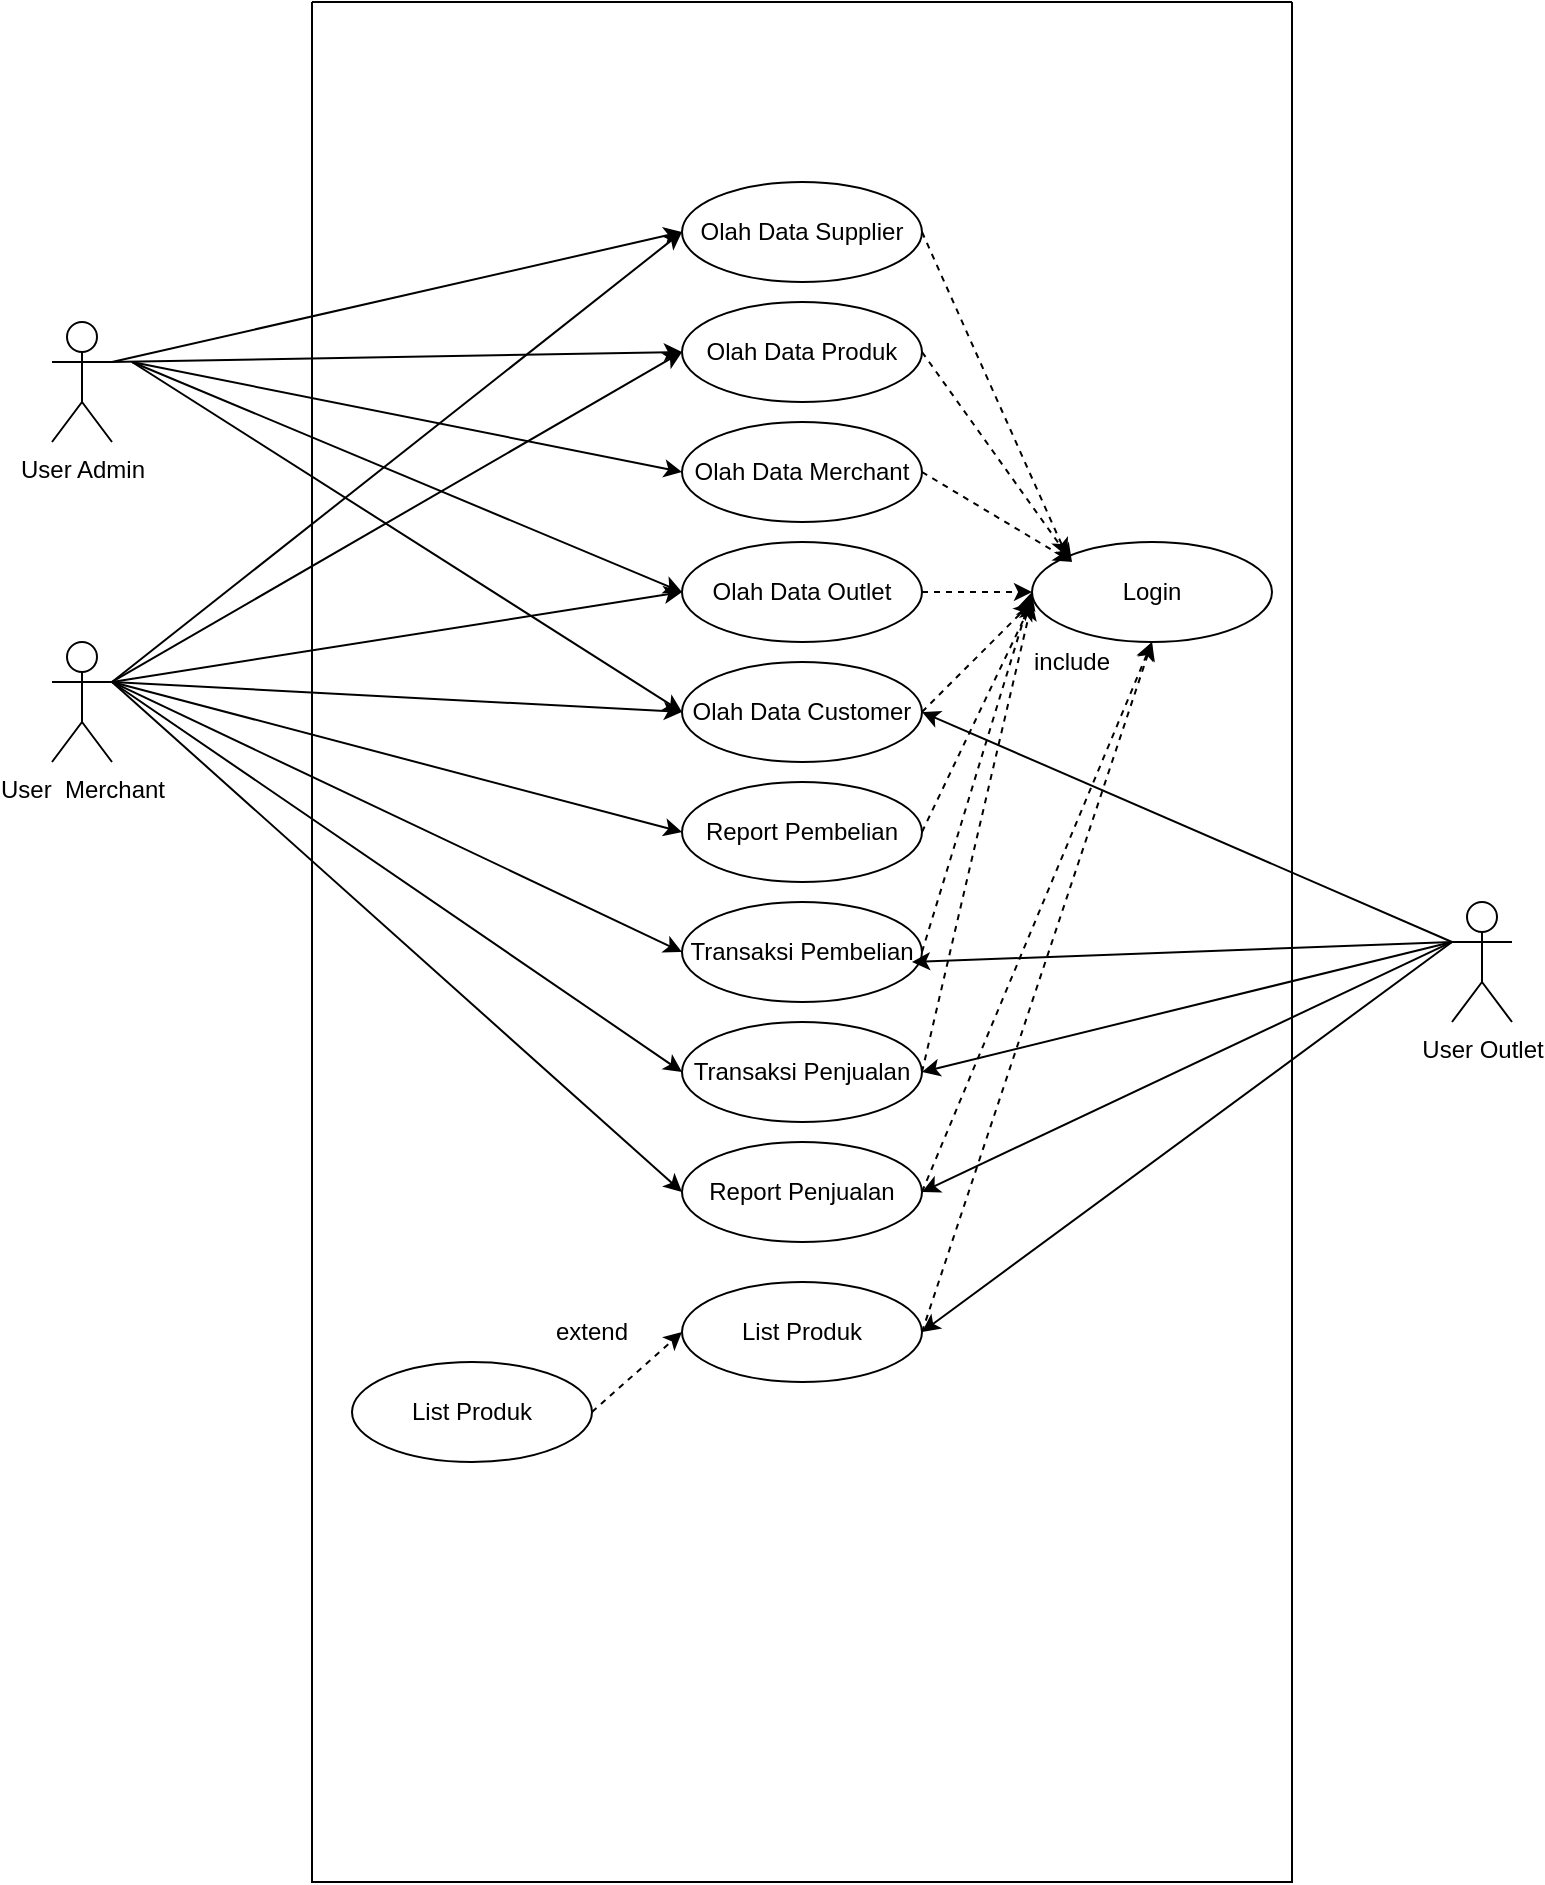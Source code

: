 <mxfile version="15.3.8" type="github">
  <diagram id="QfopO4gX7UbSlNm4MT2A" name="Page-1">
    <mxGraphModel dx="1038" dy="579" grid="1" gridSize="10" guides="1" tooltips="1" connect="1" arrows="1" fold="1" page="1" pageScale="1" pageWidth="850" pageHeight="1100" math="0" shadow="0">
      <root>
        <mxCell id="0" />
        <mxCell id="1" parent="0" />
        <mxCell id="AEVoycykXjOXG9yBRWcZ-2" value="" style="swimlane;startSize=0;" vertex="1" parent="1">
          <mxGeometry x="190" y="50" width="490" height="940" as="geometry" />
        </mxCell>
        <mxCell id="AEVoycykXjOXG9yBRWcZ-4" value="Login" style="ellipse;whiteSpace=wrap;html=1;" vertex="1" parent="AEVoycykXjOXG9yBRWcZ-2">
          <mxGeometry x="360" y="270" width="120" height="50" as="geometry" />
        </mxCell>
        <mxCell id="AEVoycykXjOXG9yBRWcZ-5" value="Olah Data Supplier" style="ellipse;whiteSpace=wrap;html=1;" vertex="1" parent="AEVoycykXjOXG9yBRWcZ-2">
          <mxGeometry x="185" y="90" width="120" height="50" as="geometry" />
        </mxCell>
        <mxCell id="AEVoycykXjOXG9yBRWcZ-6" value="Olah Data Produk" style="ellipse;whiteSpace=wrap;html=1;" vertex="1" parent="AEVoycykXjOXG9yBRWcZ-2">
          <mxGeometry x="185" y="150" width="120" height="50" as="geometry" />
        </mxCell>
        <mxCell id="AEVoycykXjOXG9yBRWcZ-7" value="Olah Data Merchant" style="ellipse;whiteSpace=wrap;html=1;" vertex="1" parent="AEVoycykXjOXG9yBRWcZ-2">
          <mxGeometry x="185" y="210" width="120" height="50" as="geometry" />
        </mxCell>
        <mxCell id="AEVoycykXjOXG9yBRWcZ-8" value="Olah Data Outlet&lt;span style=&quot;color: rgba(0 , 0 , 0 , 0) ; font-family: monospace ; font-size: 0px&quot;&gt;%3CmxGraphModel%3E%3Croot%3E%3CmxCell%20id%3D%220%22%2F%3E%3CmxCell%20id%3D%221%22%20parent%3D%220%22%2F%3E%3CmxCell%20id%3D%222%22%20value%3D%22Olah%20Data%20Merchant%22%20style%3D%22ellipse%3BwhiteSpace%3Dwrap%3Bhtml%3D1%3B%22%20vertex%3D%221%22%20parent%3D%221%22%3E%3CmxGeometry%20x%3D%22375%22%20y%3D%22260%22%20width%3D%22120%22%20height%3D%2250%22%20as%3D%22geometry%22%2F%3E%3C%2FmxCell%3E%3C%2Froot%3E%3C%2FmxGraphModel%3E&lt;/span&gt;" style="ellipse;whiteSpace=wrap;html=1;" vertex="1" parent="AEVoycykXjOXG9yBRWcZ-2">
          <mxGeometry x="185" y="270" width="120" height="50" as="geometry" />
        </mxCell>
        <mxCell id="AEVoycykXjOXG9yBRWcZ-9" value="Olah Data Customer&lt;span style=&quot;color: rgba(0 , 0 , 0 , 0) ; font-family: monospace ; font-size: 0px&quot;&gt;%3CmxGraphModel%3E%3Croot%3E%3CmxCell%20id%3D%220%22%2F%3E%3CmxCell%20id%3D%221%22%20parent%3D%220%22%2F%3E%3CmxCell%20id%3D%222%22%20value%3D%22Olah%20Data%20Merchant%22%20style%3D%22ellipse%3BwhiteSpace%3Dwrap%3Bhtml%3D1%3B%22%20vertex%3D%221%22%20parent%3D%221%22%3E%3CmxGeometry%20x%3D%22375%22%20y%3D%22260%22%20width%3D%22120%22%20height%3D%2250%22%20as%3D%22geometry%22%2F%3E%3C%2FmxCell%3E%3C%2Froot%3E%3C%2FmxGraphModel%3E&lt;/span&gt;" style="ellipse;whiteSpace=wrap;html=1;" vertex="1" parent="AEVoycykXjOXG9yBRWcZ-2">
          <mxGeometry x="185" y="330" width="120" height="50" as="geometry" />
        </mxCell>
        <mxCell id="AEVoycykXjOXG9yBRWcZ-10" value="Report Pembelian" style="ellipse;whiteSpace=wrap;html=1;" vertex="1" parent="AEVoycykXjOXG9yBRWcZ-2">
          <mxGeometry x="185" y="390" width="120" height="50" as="geometry" />
        </mxCell>
        <mxCell id="AEVoycykXjOXG9yBRWcZ-11" value="Transaksi Pembelian" style="ellipse;whiteSpace=wrap;html=1;" vertex="1" parent="AEVoycykXjOXG9yBRWcZ-2">
          <mxGeometry x="185" y="450" width="120" height="50" as="geometry" />
        </mxCell>
        <mxCell id="AEVoycykXjOXG9yBRWcZ-12" value="Transaksi Penjualan&lt;span style=&quot;color: rgba(0 , 0 , 0 , 0) ; font-family: monospace ; font-size: 0px&quot;&gt;%3CmxGraphModel%3E%3Croot%3E%3CmxCell%20id%3D%220%22%2F%3E%3CmxCell%20id%3D%221%22%20parent%3D%220%22%2F%3E%3CmxCell%20id%3D%222%22%20value%3D%22Transaksi%20Pembelian%22%20style%3D%22ellipse%3BwhiteSpace%3Dwrap%3Bhtml%3D1%3B%22%20vertex%3D%221%22%20parent%3D%221%22%3E%3CmxGeometry%20x%3D%22375%22%20y%3D%22500%22%20width%3D%22120%22%20height%3D%2250%22%20as%3D%22geometry%22%2F%3E%3C%2FmxCell%3E%3C%2Froot%3E%3C%2FmxGraphModel%3E&lt;/span&gt;" style="ellipse;whiteSpace=wrap;html=1;" vertex="1" parent="AEVoycykXjOXG9yBRWcZ-2">
          <mxGeometry x="185" y="510" width="120" height="50" as="geometry" />
        </mxCell>
        <mxCell id="AEVoycykXjOXG9yBRWcZ-13" value="Report Penjualan&lt;span style=&quot;color: rgba(0 , 0 , 0 , 0) ; font-family: monospace ; font-size: 0px&quot;&gt;%3CmxGraphModel%3E%3Croot%3E%3CmxCell%20id%3D%220%22%2F%3E%3CmxCell%20id%3D%221%22%20parent%3D%220%22%2F%3E%3CmxCell%20id%3D%222%22%20value%3D%22Transaksi%20Pembelian%22%20style%3D%22ellipse%3BwhiteSpace%3Dwrap%3Bhtml%3D1%3B%22%20vertex%3D%221%22%20parent%3D%221%22%3E%3CmxGeometry%20x%3D%22375%22%20y%3D%22500%22%20width%3D%22120%22%20height%3D%2250%22%20as%3D%22geometry%22%2F%3E%3C%2FmxCell%3E%3C%2Froot%3E%3C%2FmxGraphModel%3E&lt;/span&gt;" style="ellipse;whiteSpace=wrap;html=1;" vertex="1" parent="AEVoycykXjOXG9yBRWcZ-2">
          <mxGeometry x="185" y="570" width="120" height="50" as="geometry" />
        </mxCell>
        <mxCell id="AEVoycykXjOXG9yBRWcZ-16" value="List Produk" style="ellipse;whiteSpace=wrap;html=1;" vertex="1" parent="AEVoycykXjOXG9yBRWcZ-2">
          <mxGeometry x="185" y="640" width="120" height="50" as="geometry" />
        </mxCell>
        <mxCell id="AEVoycykXjOXG9yBRWcZ-33" value="List Produk" style="ellipse;whiteSpace=wrap;html=1;" vertex="1" parent="AEVoycykXjOXG9yBRWcZ-2">
          <mxGeometry x="20" y="680" width="120" height="50" as="geometry" />
        </mxCell>
        <mxCell id="AEVoycykXjOXG9yBRWcZ-35" value="" style="endArrow=classic;html=1;exitX=1;exitY=0.5;exitDx=0;exitDy=0;dashed=1;entryX=0;entryY=0.5;entryDx=0;entryDy=0;" edge="1" parent="AEVoycykXjOXG9yBRWcZ-2" source="AEVoycykXjOXG9yBRWcZ-33" target="AEVoycykXjOXG9yBRWcZ-16">
          <mxGeometry width="50" height="50" relative="1" as="geometry">
            <mxPoint x="260" y="420" as="sourcePoint" />
            <mxPoint x="310" y="370" as="targetPoint" />
          </mxGeometry>
        </mxCell>
        <mxCell id="AEVoycykXjOXG9yBRWcZ-36" value="extend" style="text;html=1;strokeColor=none;fillColor=none;align=center;verticalAlign=middle;whiteSpace=wrap;rounded=0;" vertex="1" parent="AEVoycykXjOXG9yBRWcZ-2">
          <mxGeometry x="120" y="655" width="40" height="20" as="geometry" />
        </mxCell>
        <mxCell id="AEVoycykXjOXG9yBRWcZ-39" value="" style="endArrow=classic;html=1;dashed=1;exitX=1;exitY=0.5;exitDx=0;exitDy=0;entryX=0;entryY=0;entryDx=0;entryDy=0;" edge="1" parent="AEVoycykXjOXG9yBRWcZ-2" source="AEVoycykXjOXG9yBRWcZ-5" target="AEVoycykXjOXG9yBRWcZ-4">
          <mxGeometry width="50" height="50" relative="1" as="geometry">
            <mxPoint x="260" y="420" as="sourcePoint" />
            <mxPoint x="360" y="240" as="targetPoint" />
          </mxGeometry>
        </mxCell>
        <mxCell id="AEVoycykXjOXG9yBRWcZ-40" value="" style="endArrow=classic;html=1;dashed=1;exitX=1;exitY=0.5;exitDx=0;exitDy=0;" edge="1" parent="AEVoycykXjOXG9yBRWcZ-2" source="AEVoycykXjOXG9yBRWcZ-6">
          <mxGeometry width="50" height="50" relative="1" as="geometry">
            <mxPoint x="315" y="180" as="sourcePoint" />
            <mxPoint x="380" y="280" as="targetPoint" />
          </mxGeometry>
        </mxCell>
        <mxCell id="AEVoycykXjOXG9yBRWcZ-45" value="" style="endArrow=classic;html=1;dashed=1;exitX=1;exitY=0.5;exitDx=0;exitDy=0;entryX=0;entryY=0.5;entryDx=0;entryDy=0;" edge="1" parent="AEVoycykXjOXG9yBRWcZ-2" source="AEVoycykXjOXG9yBRWcZ-11" target="AEVoycykXjOXG9yBRWcZ-4">
          <mxGeometry width="50" height="50" relative="1" as="geometry">
            <mxPoint x="315" y="425" as="sourcePoint" />
            <mxPoint x="380" y="320" as="targetPoint" />
          </mxGeometry>
        </mxCell>
        <mxCell id="AEVoycykXjOXG9yBRWcZ-47" value="" style="endArrow=classic;html=1;dashed=1;exitX=1;exitY=0.5;exitDx=0;exitDy=0;entryX=0.5;entryY=1;entryDx=0;entryDy=0;" edge="1" parent="AEVoycykXjOXG9yBRWcZ-2" source="AEVoycykXjOXG9yBRWcZ-13" target="AEVoycykXjOXG9yBRWcZ-4">
          <mxGeometry width="50" height="50" relative="1" as="geometry">
            <mxPoint x="315" y="545" as="sourcePoint" />
            <mxPoint x="370" y="310" as="targetPoint" />
          </mxGeometry>
        </mxCell>
        <mxCell id="AEVoycykXjOXG9yBRWcZ-49" value="include" style="text;html=1;strokeColor=none;fillColor=none;align=center;verticalAlign=middle;whiteSpace=wrap;rounded=0;" vertex="1" parent="AEVoycykXjOXG9yBRWcZ-2">
          <mxGeometry x="360" y="320" width="40" height="20" as="geometry" />
        </mxCell>
        <mxCell id="AEVoycykXjOXG9yBRWcZ-3" value="User Admin&lt;br&gt;" style="shape=umlActor;verticalLabelPosition=bottom;verticalAlign=top;html=1;outlineConnect=0;" vertex="1" parent="1">
          <mxGeometry x="60" y="210" width="30" height="60" as="geometry" />
        </mxCell>
        <mxCell id="AEVoycykXjOXG9yBRWcZ-14" value="User Outlet&lt;br&gt;" style="shape=umlActor;verticalLabelPosition=bottom;verticalAlign=top;html=1;outlineConnect=0;" vertex="1" parent="1">
          <mxGeometry x="760" y="500" width="30" height="60" as="geometry" />
        </mxCell>
        <mxCell id="AEVoycykXjOXG9yBRWcZ-17" value="User&amp;nbsp; Merchant&lt;br&gt;" style="shape=umlActor;verticalLabelPosition=bottom;verticalAlign=top;html=1;outlineConnect=0;" vertex="1" parent="1">
          <mxGeometry x="60" y="370" width="30" height="60" as="geometry" />
        </mxCell>
        <mxCell id="AEVoycykXjOXG9yBRWcZ-19" value="" style="endArrow=classic;html=1;entryX=0;entryY=0.5;entryDx=0;entryDy=0;" edge="1" parent="1" target="AEVoycykXjOXG9yBRWcZ-5">
          <mxGeometry width="50" height="50" relative="1" as="geometry">
            <mxPoint x="90" y="230" as="sourcePoint" />
            <mxPoint x="385" y="115" as="targetPoint" />
          </mxGeometry>
        </mxCell>
        <mxCell id="AEVoycykXjOXG9yBRWcZ-20" value="" style="endArrow=classic;html=1;entryX=0;entryY=0.5;entryDx=0;entryDy=0;exitX=1;exitY=0.333;exitDx=0;exitDy=0;exitPerimeter=0;" edge="1" parent="1" source="AEVoycykXjOXG9yBRWcZ-3" target="AEVoycykXjOXG9yBRWcZ-6">
          <mxGeometry width="50" height="50" relative="1" as="geometry">
            <mxPoint x="100" y="240" as="sourcePoint" />
            <mxPoint x="385" y="175" as="targetPoint" />
          </mxGeometry>
        </mxCell>
        <mxCell id="AEVoycykXjOXG9yBRWcZ-21" value="" style="endArrow=classic;html=1;entryX=0;entryY=0.5;entryDx=0;entryDy=0;" edge="1" parent="1" target="AEVoycykXjOXG9yBRWcZ-7">
          <mxGeometry width="50" height="50" relative="1" as="geometry">
            <mxPoint x="100" y="230" as="sourcePoint" />
            <mxPoint x="385" y="235" as="targetPoint" />
          </mxGeometry>
        </mxCell>
        <mxCell id="AEVoycykXjOXG9yBRWcZ-22" value="" style="endArrow=classic;html=1;entryX=0;entryY=0.5;entryDx=0;entryDy=0;" edge="1" parent="1" target="AEVoycykXjOXG9yBRWcZ-8">
          <mxGeometry width="50" height="50" relative="1" as="geometry">
            <mxPoint x="100" y="230" as="sourcePoint" />
            <mxPoint x="385" y="295" as="targetPoint" />
          </mxGeometry>
        </mxCell>
        <mxCell id="AEVoycykXjOXG9yBRWcZ-23" value="" style="endArrow=classic;html=1;entryX=0;entryY=0.5;entryDx=0;entryDy=0;" edge="1" parent="1" target="AEVoycykXjOXG9yBRWcZ-9">
          <mxGeometry width="50" height="50" relative="1" as="geometry">
            <mxPoint x="100" y="230" as="sourcePoint" />
            <mxPoint x="385" y="355" as="targetPoint" />
          </mxGeometry>
        </mxCell>
        <mxCell id="AEVoycykXjOXG9yBRWcZ-24" value="" style="endArrow=classic;html=1;entryX=0;entryY=0.5;entryDx=0;entryDy=0;exitX=1;exitY=0.333;exitDx=0;exitDy=0;exitPerimeter=0;" edge="1" parent="1" source="AEVoycykXjOXG9yBRWcZ-17" target="AEVoycykXjOXG9yBRWcZ-11">
          <mxGeometry width="50" height="50" relative="1" as="geometry">
            <mxPoint x="110" y="240" as="sourcePoint" />
            <mxPoint x="385" y="415" as="targetPoint" />
          </mxGeometry>
        </mxCell>
        <mxCell id="AEVoycykXjOXG9yBRWcZ-25" value="" style="endArrow=classic;html=1;entryX=0;entryY=0.5;entryDx=0;entryDy=0;" edge="1" parent="1" target="AEVoycykXjOXG9yBRWcZ-12">
          <mxGeometry width="50" height="50" relative="1" as="geometry">
            <mxPoint x="90" y="390" as="sourcePoint" />
            <mxPoint x="385" y="535" as="targetPoint" />
          </mxGeometry>
        </mxCell>
        <mxCell id="AEVoycykXjOXG9yBRWcZ-27" value="" style="endArrow=classic;html=1;entryX=0;entryY=0.5;entryDx=0;entryDy=0;exitX=1;exitY=0.333;exitDx=0;exitDy=0;exitPerimeter=0;" edge="1" parent="1" source="AEVoycykXjOXG9yBRWcZ-17" target="AEVoycykXjOXG9yBRWcZ-13">
          <mxGeometry width="50" height="50" relative="1" as="geometry">
            <mxPoint x="100" y="400" as="sourcePoint" />
            <mxPoint x="385" y="595" as="targetPoint" />
          </mxGeometry>
        </mxCell>
        <mxCell id="AEVoycykXjOXG9yBRWcZ-28" value="" style="endArrow=classic;html=1;exitX=0;exitY=0.333;exitDx=0;exitDy=0;exitPerimeter=0;" edge="1" parent="1" source="AEVoycykXjOXG9yBRWcZ-14">
          <mxGeometry width="50" height="50" relative="1" as="geometry">
            <mxPoint x="100" y="400" as="sourcePoint" />
            <mxPoint x="490" y="530" as="targetPoint" />
          </mxGeometry>
        </mxCell>
        <mxCell id="AEVoycykXjOXG9yBRWcZ-29" value="" style="endArrow=classic;html=1;entryX=1;entryY=0.5;entryDx=0;entryDy=0;exitX=0;exitY=0.333;exitDx=0;exitDy=0;exitPerimeter=0;" edge="1" parent="1" source="AEVoycykXjOXG9yBRWcZ-14" target="AEVoycykXjOXG9yBRWcZ-12">
          <mxGeometry width="50" height="50" relative="1" as="geometry">
            <mxPoint x="760" y="250" as="sourcePoint" />
            <mxPoint x="500" y="540" as="targetPoint" />
          </mxGeometry>
        </mxCell>
        <mxCell id="AEVoycykXjOXG9yBRWcZ-30" value="" style="endArrow=classic;html=1;entryX=1;entryY=0.5;entryDx=0;entryDy=0;exitX=0;exitY=0.333;exitDx=0;exitDy=0;exitPerimeter=0;" edge="1" parent="1" source="AEVoycykXjOXG9yBRWcZ-14" target="AEVoycykXjOXG9yBRWcZ-13">
          <mxGeometry width="50" height="50" relative="1" as="geometry">
            <mxPoint x="760" y="250" as="sourcePoint" />
            <mxPoint x="505" y="595" as="targetPoint" />
          </mxGeometry>
        </mxCell>
        <mxCell id="AEVoycykXjOXG9yBRWcZ-31" value="" style="endArrow=classic;html=1;entryX=0;entryY=0.5;entryDx=0;entryDy=0;exitX=1;exitY=0.333;exitDx=0;exitDy=0;exitPerimeter=0;" edge="1" parent="1" source="AEVoycykXjOXG9yBRWcZ-17" target="AEVoycykXjOXG9yBRWcZ-10">
          <mxGeometry width="50" height="50" relative="1" as="geometry">
            <mxPoint x="100" y="400" as="sourcePoint" />
            <mxPoint x="385" y="535" as="targetPoint" />
          </mxGeometry>
        </mxCell>
        <mxCell id="AEVoycykXjOXG9yBRWcZ-32" value="" style="endArrow=classic;html=1;entryX=1;entryY=0.5;entryDx=0;entryDy=0;exitX=0;exitY=0.333;exitDx=0;exitDy=0;exitPerimeter=0;" edge="1" parent="1" source="AEVoycykXjOXG9yBRWcZ-14" target="AEVoycykXjOXG9yBRWcZ-16">
          <mxGeometry width="50" height="50" relative="1" as="geometry">
            <mxPoint x="760" y="250" as="sourcePoint" />
            <mxPoint x="505" y="655" as="targetPoint" />
          </mxGeometry>
        </mxCell>
        <mxCell id="AEVoycykXjOXG9yBRWcZ-41" value="" style="endArrow=classic;html=1;dashed=1;exitX=1;exitY=0.5;exitDx=0;exitDy=0;" edge="1" parent="1" source="AEVoycykXjOXG9yBRWcZ-7">
          <mxGeometry width="50" height="50" relative="1" as="geometry">
            <mxPoint x="505" y="235" as="sourcePoint" />
            <mxPoint x="570" y="330" as="targetPoint" />
          </mxGeometry>
        </mxCell>
        <mxCell id="AEVoycykXjOXG9yBRWcZ-42" value="" style="endArrow=classic;html=1;dashed=1;exitX=1;exitY=0.5;exitDx=0;exitDy=0;" edge="1" parent="1" source="AEVoycykXjOXG9yBRWcZ-8">
          <mxGeometry width="50" height="50" relative="1" as="geometry">
            <mxPoint x="505" y="295" as="sourcePoint" />
            <mxPoint x="550" y="345" as="targetPoint" />
          </mxGeometry>
        </mxCell>
        <mxCell id="AEVoycykXjOXG9yBRWcZ-43" value="" style="endArrow=classic;html=1;dashed=1;exitX=1;exitY=0.5;exitDx=0;exitDy=0;" edge="1" parent="1" source="AEVoycykXjOXG9yBRWcZ-9">
          <mxGeometry width="50" height="50" relative="1" as="geometry">
            <mxPoint x="505" y="355" as="sourcePoint" />
            <mxPoint x="550" y="350" as="targetPoint" />
          </mxGeometry>
        </mxCell>
        <mxCell id="AEVoycykXjOXG9yBRWcZ-44" value="" style="endArrow=classic;html=1;dashed=1;exitX=1;exitY=0.5;exitDx=0;exitDy=0;" edge="1" parent="1" source="AEVoycykXjOXG9yBRWcZ-10">
          <mxGeometry width="50" height="50" relative="1" as="geometry">
            <mxPoint x="505" y="415" as="sourcePoint" />
            <mxPoint x="550" y="350" as="targetPoint" />
          </mxGeometry>
        </mxCell>
        <mxCell id="AEVoycykXjOXG9yBRWcZ-46" value="" style="endArrow=classic;html=1;dashed=1;exitX=1;exitY=0.5;exitDx=0;exitDy=0;" edge="1" parent="1" source="AEVoycykXjOXG9yBRWcZ-12">
          <mxGeometry width="50" height="50" relative="1" as="geometry">
            <mxPoint x="505" y="535" as="sourcePoint" />
            <mxPoint x="550" y="350" as="targetPoint" />
          </mxGeometry>
        </mxCell>
        <mxCell id="AEVoycykXjOXG9yBRWcZ-52" value="" style="endArrow=classic;html=1;entryX=0;entryY=0.5;entryDx=0;entryDy=0;exitX=1;exitY=0.333;exitDx=0;exitDy=0;exitPerimeter=0;" edge="1" parent="1" source="AEVoycykXjOXG9yBRWcZ-17" target="AEVoycykXjOXG9yBRWcZ-6">
          <mxGeometry width="50" height="50" relative="1" as="geometry">
            <mxPoint x="100" y="400" as="sourcePoint" />
            <mxPoint x="385" y="475" as="targetPoint" />
          </mxGeometry>
        </mxCell>
        <mxCell id="AEVoycykXjOXG9yBRWcZ-53" value="" style="endArrow=classic;html=1;entryX=0;entryY=0.5;entryDx=0;entryDy=0;" edge="1" parent="1" target="AEVoycykXjOXG9yBRWcZ-5">
          <mxGeometry width="50" height="50" relative="1" as="geometry">
            <mxPoint x="90" y="390" as="sourcePoint" />
            <mxPoint x="385" y="235" as="targetPoint" />
          </mxGeometry>
        </mxCell>
        <mxCell id="AEVoycykXjOXG9yBRWcZ-54" value="" style="endArrow=classic;html=1;entryX=0;entryY=0.5;entryDx=0;entryDy=0;" edge="1" parent="1" target="AEVoycykXjOXG9yBRWcZ-8">
          <mxGeometry width="50" height="50" relative="1" as="geometry">
            <mxPoint x="90" y="390" as="sourcePoint" />
            <mxPoint x="385" y="175" as="targetPoint" />
          </mxGeometry>
        </mxCell>
        <mxCell id="AEVoycykXjOXG9yBRWcZ-55" value="" style="endArrow=classic;html=1;entryX=0;entryY=0.5;entryDx=0;entryDy=0;" edge="1" parent="1" target="AEVoycykXjOXG9yBRWcZ-9">
          <mxGeometry width="50" height="50" relative="1" as="geometry">
            <mxPoint x="90" y="390" as="sourcePoint" />
            <mxPoint x="385" y="355" as="targetPoint" />
          </mxGeometry>
        </mxCell>
        <mxCell id="AEVoycykXjOXG9yBRWcZ-56" value="" style="endArrow=classic;html=1;exitX=0;exitY=0.333;exitDx=0;exitDy=0;exitPerimeter=0;entryX=1;entryY=0.5;entryDx=0;entryDy=0;" edge="1" parent="1" source="AEVoycykXjOXG9yBRWcZ-14" target="AEVoycykXjOXG9yBRWcZ-9">
          <mxGeometry width="50" height="50" relative="1" as="geometry">
            <mxPoint x="770" y="530" as="sourcePoint" />
            <mxPoint x="500" y="540" as="targetPoint" />
          </mxGeometry>
        </mxCell>
        <mxCell id="AEVoycykXjOXG9yBRWcZ-58" value="" style="endArrow=classic;html=1;dashed=1;exitX=1;exitY=0.5;exitDx=0;exitDy=0;" edge="1" parent="1" source="AEVoycykXjOXG9yBRWcZ-16">
          <mxGeometry width="50" height="50" relative="1" as="geometry">
            <mxPoint x="505" y="655" as="sourcePoint" />
            <mxPoint x="610" y="370" as="targetPoint" />
          </mxGeometry>
        </mxCell>
      </root>
    </mxGraphModel>
  </diagram>
</mxfile>
